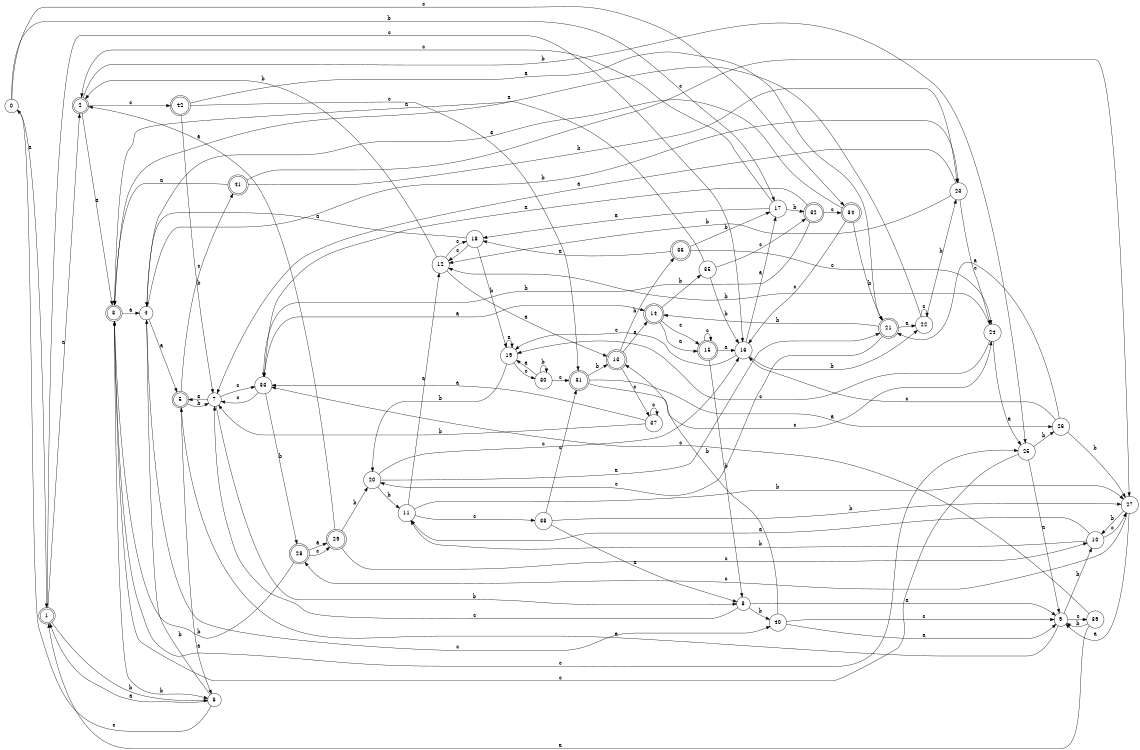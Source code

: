 digraph n35_10 {
__start0 [label="" shape="none"];

rankdir=LR;
size="8,5";

s0 [style="filled", color="black", fillcolor="white" shape="circle", label="0"];
s1 [style="rounded,filled", color="black", fillcolor="white" shape="doublecircle", label="1"];
s2 [style="rounded,filled", color="black", fillcolor="white" shape="doublecircle", label="2"];
s3 [style="rounded,filled", color="black", fillcolor="white" shape="doublecircle", label="3"];
s4 [style="filled", color="black", fillcolor="white" shape="circle", label="4"];
s5 [style="rounded,filled", color="black", fillcolor="white" shape="doublecircle", label="5"];
s6 [style="filled", color="black", fillcolor="white" shape="circle", label="6"];
s7 [style="filled", color="black", fillcolor="white" shape="circle", label="7"];
s8 [style="filled", color="black", fillcolor="white" shape="circle", label="8"];
s9 [style="filled", color="black", fillcolor="white" shape="circle", label="9"];
s10 [style="filled", color="black", fillcolor="white" shape="circle", label="10"];
s11 [style="filled", color="black", fillcolor="white" shape="circle", label="11"];
s12 [style="filled", color="black", fillcolor="white" shape="circle", label="12"];
s13 [style="rounded,filled", color="black", fillcolor="white" shape="doublecircle", label="13"];
s14 [style="rounded,filled", color="black", fillcolor="white" shape="doublecircle", label="14"];
s15 [style="rounded,filled", color="black", fillcolor="white" shape="doublecircle", label="15"];
s16 [style="filled", color="black", fillcolor="white" shape="circle", label="16"];
s17 [style="filled", color="black", fillcolor="white" shape="circle", label="17"];
s18 [style="filled", color="black", fillcolor="white" shape="circle", label="18"];
s19 [style="filled", color="black", fillcolor="white" shape="circle", label="19"];
s20 [style="filled", color="black", fillcolor="white" shape="circle", label="20"];
s21 [style="rounded,filled", color="black", fillcolor="white" shape="doublecircle", label="21"];
s22 [style="filled", color="black", fillcolor="white" shape="circle", label="22"];
s23 [style="filled", color="black", fillcolor="white" shape="circle", label="23"];
s24 [style="filled", color="black", fillcolor="white" shape="circle", label="24"];
s25 [style="filled", color="black", fillcolor="white" shape="circle", label="25"];
s26 [style="filled", color="black", fillcolor="white" shape="circle", label="26"];
s27 [style="filled", color="black", fillcolor="white" shape="circle", label="27"];
s28 [style="rounded,filled", color="black", fillcolor="white" shape="doublecircle", label="28"];
s29 [style="rounded,filled", color="black", fillcolor="white" shape="doublecircle", label="29"];
s30 [style="filled", color="black", fillcolor="white" shape="circle", label="30"];
s31 [style="rounded,filled", color="black", fillcolor="white" shape="doublecircle", label="31"];
s32 [style="rounded,filled", color="black", fillcolor="white" shape="doublecircle", label="32"];
s33 [style="filled", color="black", fillcolor="white" shape="circle", label="33"];
s34 [style="rounded,filled", color="black", fillcolor="white" shape="doublecircle", label="34"];
s35 [style="filled", color="black", fillcolor="white" shape="circle", label="35"];
s36 [style="rounded,filled", color="black", fillcolor="white" shape="doublecircle", label="36"];
s37 [style="filled", color="black", fillcolor="white" shape="circle", label="37"];
s38 [style="filled", color="black", fillcolor="white" shape="circle", label="38"];
s39 [style="filled", color="black", fillcolor="white" shape="circle", label="39"];
s40 [style="filled", color="black", fillcolor="white" shape="circle", label="40"];
s41 [style="rounded,filled", color="black", fillcolor="white" shape="doublecircle", label="41"];
s42 [style="rounded,filled", color="black", fillcolor="white" shape="doublecircle", label="42"];
s0 -> s1 [label="a"];
s0 -> s17 [label="b"];
s0 -> s34 [label="c"];
s1 -> s2 [label="a"];
s1 -> s6 [label="b"];
s1 -> s16 [label="c"];
s2 -> s3 [label="a"];
s2 -> s25 [label="b"];
s2 -> s42 [label="c"];
s3 -> s4 [label="a"];
s3 -> s6 [label="b"];
s3 -> s25 [label="c"];
s4 -> s5 [label="a"];
s4 -> s23 [label="b"];
s4 -> s40 [label="c"];
s5 -> s6 [label="a"];
s5 -> s7 [label="b"];
s5 -> s41 [label="c"];
s6 -> s1 [label="a"];
s6 -> s4 [label="b"];
s6 -> s0 [label="c"];
s7 -> s5 [label="a"];
s7 -> s8 [label="b"];
s7 -> s33 [label="c"];
s8 -> s9 [label="a"];
s8 -> s40 [label="b"];
s8 -> s7 [label="c"];
s9 -> s5 [label="a"];
s9 -> s10 [label="b"];
s9 -> s39 [label="c"];
s10 -> s11 [label="a"];
s10 -> s11 [label="b"];
s10 -> s27 [label="c"];
s11 -> s12 [label="a"];
s11 -> s27 [label="b"];
s11 -> s38 [label="c"];
s12 -> s13 [label="a"];
s12 -> s2 [label="b"];
s12 -> s18 [label="c"];
s13 -> s14 [label="a"];
s13 -> s36 [label="b"];
s13 -> s37 [label="c"];
s14 -> s15 [label="a"];
s14 -> s35 [label="b"];
s14 -> s15 [label="c"];
s15 -> s16 [label="a"];
s15 -> s8 [label="b"];
s15 -> s15 [label="c"];
s16 -> s17 [label="a"];
s16 -> s22 [label="b"];
s16 -> s19 [label="c"];
s17 -> s18 [label="a"];
s17 -> s32 [label="b"];
s17 -> s2 [label="c"];
s18 -> s4 [label="a"];
s18 -> s19 [label="b"];
s18 -> s12 [label="c"];
s19 -> s19 [label="a"];
s19 -> s20 [label="b"];
s19 -> s30 [label="c"];
s20 -> s21 [label="a"];
s20 -> s11 [label="b"];
s20 -> s16 [label="c"];
s21 -> s22 [label="a"];
s21 -> s14 [label="b"];
s21 -> s20 [label="c"];
s22 -> s3 [label="a"];
s22 -> s23 [label="b"];
s22 -> s22 [label="c"];
s23 -> s7 [label="a"];
s23 -> s12 [label="b"];
s23 -> s24 [label="c"];
s24 -> s25 [label="a"];
s24 -> s12 [label="b"];
s24 -> s19 [label="c"];
s25 -> s9 [label="a"];
s25 -> s26 [label="b"];
s25 -> s3 [label="c"];
s26 -> s21 [label="a"];
s26 -> s27 [label="b"];
s26 -> s16 [label="c"];
s27 -> s9 [label="a"];
s27 -> s10 [label="b"];
s27 -> s28 [label="c"];
s28 -> s29 [label="a"];
s28 -> s3 [label="b"];
s28 -> s29 [label="c"];
s29 -> s2 [label="a"];
s29 -> s20 [label="b"];
s29 -> s10 [label="c"];
s30 -> s19 [label="a"];
s30 -> s30 [label="b"];
s30 -> s31 [label="c"];
s31 -> s26 [label="a"];
s31 -> s13 [label="b"];
s31 -> s24 [label="c"];
s32 -> s33 [label="a"];
s32 -> s33 [label="b"];
s32 -> s34 [label="c"];
s33 -> s14 [label="a"];
s33 -> s28 [label="b"];
s33 -> s7 [label="c"];
s34 -> s4 [label="a"];
s34 -> s21 [label="b"];
s34 -> s16 [label="c"];
s35 -> s3 [label="a"];
s35 -> s16 [label="b"];
s35 -> s32 [label="c"];
s36 -> s18 [label="a"];
s36 -> s17 [label="b"];
s36 -> s24 [label="c"];
s37 -> s33 [label="a"];
s37 -> s7 [label="b"];
s37 -> s37 [label="c"];
s38 -> s8 [label="a"];
s38 -> s27 [label="b"];
s38 -> s31 [label="c"];
s39 -> s1 [label="a"];
s39 -> s9 [label="b"];
s39 -> s33 [label="c"];
s40 -> s9 [label="a"];
s40 -> s13 [label="b"];
s40 -> s9 [label="c"];
s41 -> s3 [label="a"];
s41 -> s23 [label="b"];
s41 -> s27 [label="c"];
s42 -> s21 [label="a"];
s42 -> s7 [label="b"];
s42 -> s31 [label="c"];

}